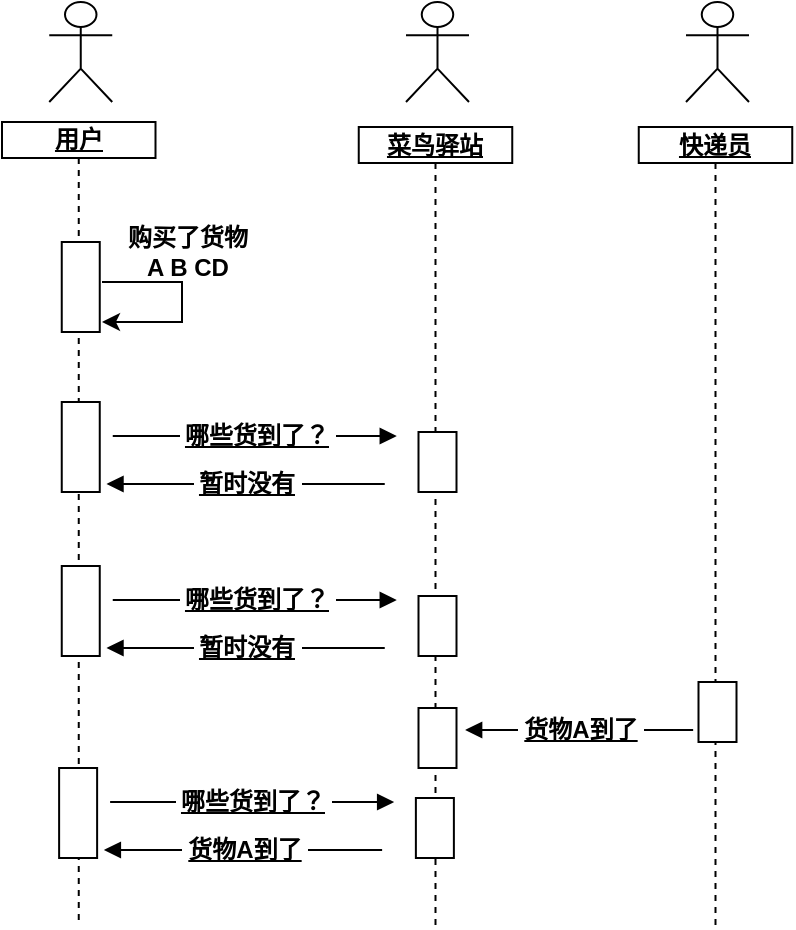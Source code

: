 <mxfile version="21.6.8" type="device">
  <diagram name="第 1 页" id="Wt0ZtalrwbUOLq27GGRq">
    <mxGraphModel dx="794" dy="474" grid="1" gridSize="10" guides="1" tooltips="1" connect="1" arrows="1" fold="1" page="1" pageScale="1" pageWidth="827" pageHeight="1169" math="0" shadow="0">
      <root>
        <mxCell id="0" />
        <mxCell id="1" parent="0" />
        <mxCell id="nPia2z7U6q0bHjE6XJTF-1" style="shape=rect;fillColor=none;strokeColor=none;shadow=0;strokeWidth=1;opacity=100.0;gliffyId=10;" vertex="1" parent="1">
          <mxGeometry x="560" y="290" width="140" height="400" as="geometry" />
        </mxCell>
        <mxCell id="nPia2z7U6q0bHjE6XJTF-2" value="&lt;div style=&#39;width: 73.75px;height:auto;word-break: break-word;&#39;&gt;&lt;div align=&quot;center&quot;&gt;&lt;span style=&quot;font-size: 12px; font-family: Arial; white-space: pre-wrap; font-weight: bold; text-decoration: underline; line-height: 14px; color: rgb(0, 0, 0);&quot;&gt;用户&lt;/span&gt;&lt;/div&gt;&lt;/div&gt;" style="shape=rect;shadow=0;strokeWidth=1;fillColor=#FFFFFF;strokeColor=#000000;opacity=100.0;html=1;nl2Br=0;verticalAlign=top;align=center;spacingLeft=0.0;spacingRight=0;spacingTop=-5.0;spacingBottom=2;whiteSpace=wrap;gliffyId=11;" vertex="1" parent="nPia2z7U6q0bHjE6XJTF-1">
          <mxGeometry width="76.75" height="18" as="geometry" />
        </mxCell>
        <mxCell id="nPia2z7U6q0bHjE6XJTF-3" style="shape=line;direction=south;dashed=1;shadow=0;strokeWidth=1;fillColor=#FFFFFF;strokeColor=#000000;opacity=100.0;gliffyId=13;" vertex="1" parent="nPia2z7U6q0bHjE6XJTF-1">
          <mxGeometry y="18" width="76.75" height="382" as="geometry" />
        </mxCell>
        <mxCell id="nPia2z7U6q0bHjE6XJTF-41" value="" style="endArrow=classic;html=1;rounded=0;" edge="1" parent="nPia2z7U6q0bHjE6XJTF-1">
          <mxGeometry width="50" height="50" relative="1" as="geometry">
            <mxPoint x="50" y="80" as="sourcePoint" />
            <mxPoint x="50" y="100" as="targetPoint" />
            <Array as="points">
              <mxPoint x="90" y="80" />
              <mxPoint x="90" y="100" />
            </Array>
          </mxGeometry>
        </mxCell>
        <mxCell id="nPia2z7U6q0bHjE6XJTF-42" value="&lt;b&gt;购买了货物 A B CD&lt;/b&gt;" style="text;html=1;strokeColor=none;fillColor=none;align=center;verticalAlign=middle;whiteSpace=wrap;rounded=0;" vertex="1" parent="nPia2z7U6q0bHjE6XJTF-1">
          <mxGeometry x="58" y="50" width="70" height="30" as="geometry" />
        </mxCell>
        <mxCell id="nPia2z7U6q0bHjE6XJTF-4" style="shape=umlActor;verticalLabelPosition=bottom;verticalAlign=bottom;shadow=0;strokeWidth=1;fillColor=#FFFFFF;strokeColor=#000000;opacity=100.0;gliffyId=9;" vertex="1" parent="1">
          <mxGeometry x="583.625" y="230" width="31.5" height="50" as="geometry" />
        </mxCell>
        <mxCell id="nPia2z7U6q0bHjE6XJTF-5" style="shape=rect;fillColor=none;strokeColor=none;shadow=0;strokeWidth=1;opacity=100.0;gliffyId=5;" vertex="1" parent="1">
          <mxGeometry x="878.375" y="292.5" width="76.75" height="400" as="geometry" />
        </mxCell>
        <mxCell id="nPia2z7U6q0bHjE6XJTF-6" value="&lt;div style=&#39;width: 73.75px;height:auto;word-break: break-word;&#39;&gt;&lt;div align=&quot;center&quot;&gt;&lt;span style=&quot;font-size: 12px; font-family: Arial; white-space: pre-wrap; font-weight: bold; text-decoration: underline; line-height: 14px; color: rgb(0, 0, 0);&quot;&gt;快递员&lt;/span&gt;&lt;/div&gt;&lt;/div&gt;" style="shape=rect;shadow=0;strokeWidth=1;fillColor=#FFFFFF;strokeColor=#000000;opacity=100.0;html=1;nl2Br=0;verticalAlign=top;align=center;spacingLeft=0.0;spacingRight=0;spacingTop=-5.0;spacingBottom=2;whiteSpace=wrap;gliffyId=6;" vertex="1" parent="nPia2z7U6q0bHjE6XJTF-5">
          <mxGeometry width="76.75" height="18" as="geometry" />
        </mxCell>
        <mxCell id="nPia2z7U6q0bHjE6XJTF-7" style="shape=line;direction=south;dashed=1;shadow=0;strokeWidth=1;fillColor=#FFFFFF;strokeColor=#000000;opacity=100.0;gliffyId=8;" vertex="1" parent="nPia2z7U6q0bHjE6XJTF-5">
          <mxGeometry y="18" width="76.75" height="382" as="geometry" />
        </mxCell>
        <mxCell id="nPia2z7U6q0bHjE6XJTF-8" style="shape=umlActor;verticalLabelPosition=bottom;verticalAlign=bottom;shadow=0;strokeWidth=1;fillColor=#FFFFFF;strokeColor=#000000;opacity=100.0;gliffyId=4;" vertex="1" parent="1">
          <mxGeometry x="902" y="230" width="31.5" height="50" as="geometry" />
        </mxCell>
        <mxCell id="nPia2z7U6q0bHjE6XJTF-9" style="shape=rect;shadow=0;strokeWidth=1;fillColor=#FFFFFF;strokeColor=#000000;opacity=100.0;gliffyId=19;" vertex="1" parent="1">
          <mxGeometry x="589.875" y="350" width="19" height="45" as="geometry" />
        </mxCell>
        <mxCell id="nPia2z7U6q0bHjE6XJTF-14" style="shape=rect;shadow=0;strokeWidth=1;fillColor=#FFFFFF;strokeColor=#000000;opacity=100.0;gliffyId=37;" vertex="1" parent="1">
          <mxGeometry x="589.875" y="430" width="19" height="45" as="geometry" />
        </mxCell>
        <mxCell id="nPia2z7U6q0bHjE6XJTF-15" style="shape=filledEdge;strokeWidth=1;strokeColor=#000000;fillColor=none;startArrow=none;startFill=0;startSize=6;endArrow=block;endFill=1;endSize=6;rounded=0;html=1;nl2Br=0;gliffyId=35;edgeStyle=orthogonalEdgeStyle;" edge="1" parent="1">
          <mxGeometry width="100" height="100" relative="1" as="geometry">
            <mxPoint x="615.375" y="447" as="sourcePoint" />
            <mxPoint x="757.389" y="447" as="targetPoint" />
          </mxGeometry>
        </mxCell>
        <mxCell id="nPia2z7U6q0bHjE6XJTF-16" value="&lt;div style=&#39;width: 78.0px;height:auto;word-break: break-word;&#39;&gt;&lt;div align=&quot;center&quot;&gt;&lt;span style=&quot;font-size: 12px; font-family: Arial; white-space: pre-wrap; font-weight: bold; text-decoration: underline; line-height: 14px; color: rgb(0, 0, 0);&quot;&gt;哪些货到了？&lt;/span&gt;&lt;/div&gt;&lt;/div&gt;" style="text;html=1;nl2Br=0;points=[];labelBackgroundColor=#FFFFFF;html=1;nl2Br=0;verticalAlign=middle;align=center;spacingLeft=0.0;spacingRight=0;gliffyId=36;" vertex="1" parent="nPia2z7U6q0bHjE6XJTF-15">
          <mxGeometry relative="1" as="geometry">
            <mxPoint as="offset" />
          </mxGeometry>
        </mxCell>
        <mxCell id="nPia2z7U6q0bHjE6XJTF-17" style="shape=filledEdge;strokeWidth=1;strokeColor=#000000;fillColor=none;startArrow=none;startFill=0;startSize=6;endArrow=block;endFill=1;endSize=6;rounded=0;html=1;nl2Br=0;gliffyId=32;edgeStyle=orthogonalEdgeStyle;" edge="1" parent="1">
          <mxGeometry width="100" height="100" relative="1" as="geometry">
            <mxPoint x="751.375" y="471" as="sourcePoint" />
            <mxPoint x="612.246" y="471" as="targetPoint" />
          </mxGeometry>
        </mxCell>
        <mxCell id="nPia2z7U6q0bHjE6XJTF-18" value="&lt;div style=&#39;width: 54.0px;height:auto;word-break: break-word;&#39;&gt;&lt;div align=&quot;center&quot;&gt;&lt;span style=&quot;font-size: 12px; font-family: Arial; white-space: pre-wrap; font-weight: bold; text-decoration: underline; line-height: 14px; color: rgb(0, 0, 0);&quot;&gt;暂时没有&lt;/span&gt;&lt;/div&gt;&lt;/div&gt;" style="text;html=1;nl2Br=0;points=[];labelBackgroundColor=#FFFFFF;html=1;nl2Br=0;verticalAlign=middle;align=center;spacingLeft=0.0;spacingRight=0;gliffyId=33;" vertex="1" parent="nPia2z7U6q0bHjE6XJTF-17">
          <mxGeometry relative="1" as="geometry">
            <mxPoint as="offset" />
          </mxGeometry>
        </mxCell>
        <mxCell id="nPia2z7U6q0bHjE6XJTF-19" style="shape=rect;shadow=0;strokeWidth=1;fillColor=#FFFFFF;strokeColor=#000000;opacity=100.0;gliffyId=31;" vertex="1" parent="1">
          <mxGeometry x="589.875" y="512" width="19" height="45" as="geometry" />
        </mxCell>
        <mxCell id="nPia2z7U6q0bHjE6XJTF-20" style="shape=filledEdge;strokeWidth=1;strokeColor=#000000;fillColor=none;startArrow=none;startFill=0;startSize=6;endArrow=block;endFill=1;endSize=6;rounded=0;html=1;nl2Br=0;gliffyId=29;edgeStyle=orthogonalEdgeStyle;" edge="1" parent="1">
          <mxGeometry width="100" height="100" relative="1" as="geometry">
            <mxPoint x="615.375" y="529" as="sourcePoint" />
            <mxPoint x="757.389" y="529" as="targetPoint" />
          </mxGeometry>
        </mxCell>
        <mxCell id="nPia2z7U6q0bHjE6XJTF-21" value="&lt;div style=&#39;width: 78.0px;height:auto;word-break: break-word;&#39;&gt;&lt;div align=&quot;center&quot;&gt;&lt;span style=&quot;font-size: 12px; font-family: Arial; white-space: pre-wrap; font-weight: bold; text-decoration: underline; line-height: 14px; color: rgb(0, 0, 0);&quot;&gt;哪些货到了？&lt;/span&gt;&lt;/div&gt;&lt;/div&gt;" style="text;html=1;nl2Br=0;points=[];labelBackgroundColor=#FFFFFF;html=1;nl2Br=0;verticalAlign=middle;align=center;spacingLeft=0.0;spacingRight=0;gliffyId=30;" vertex="1" parent="nPia2z7U6q0bHjE6XJTF-20">
          <mxGeometry relative="1" as="geometry">
            <mxPoint as="offset" />
          </mxGeometry>
        </mxCell>
        <mxCell id="nPia2z7U6q0bHjE6XJTF-22" style="shape=filledEdge;strokeWidth=1;strokeColor=#000000;fillColor=none;startArrow=none;startFill=0;startSize=6;endArrow=block;endFill=1;endSize=6;rounded=0;html=1;nl2Br=0;gliffyId=26;edgeStyle=orthogonalEdgeStyle;" edge="1" parent="1">
          <mxGeometry width="100" height="100" relative="1" as="geometry">
            <mxPoint x="751.375" y="553" as="sourcePoint" />
            <mxPoint x="612.246" y="553" as="targetPoint" />
          </mxGeometry>
        </mxCell>
        <mxCell id="nPia2z7U6q0bHjE6XJTF-23" value="&lt;div style=&#39;width: 54.0px;height:auto;word-break: break-word;&#39;&gt;&lt;div align=&quot;center&quot;&gt;&lt;span style=&quot;font-size: 12px; font-family: Arial; white-space: pre-wrap; font-weight: bold; text-decoration: underline; line-height: 14px; color: rgb(0, 0, 0);&quot;&gt;暂时没有&lt;/span&gt;&lt;/div&gt;&lt;/div&gt;" style="text;html=1;nl2Br=0;points=[];labelBackgroundColor=#FFFFFF;html=1;nl2Br=0;verticalAlign=middle;align=center;spacingLeft=0.0;spacingRight=0;gliffyId=27;" vertex="1" parent="nPia2z7U6q0bHjE6XJTF-22">
          <mxGeometry relative="1" as="geometry">
            <mxPoint as="offset" />
          </mxGeometry>
        </mxCell>
        <mxCell id="nPia2z7U6q0bHjE6XJTF-24" style="shape=rect;shadow=0;strokeWidth=1;fillColor=#FFFFFF;strokeColor=#000000;opacity=100.0;gliffyId=25;" vertex="1" parent="1">
          <mxGeometry x="588.562" y="613" width="19" height="45" as="geometry" />
        </mxCell>
        <mxCell id="nPia2z7U6q0bHjE6XJTF-25" style="shape=filledEdge;strokeWidth=1;strokeColor=#000000;fillColor=none;startArrow=none;startFill=0;startSize=6;endArrow=block;endFill=1;endSize=6;rounded=0;html=1;nl2Br=0;gliffyId=23;edgeStyle=orthogonalEdgeStyle;" edge="1" parent="1">
          <mxGeometry width="100" height="100" relative="1" as="geometry">
            <mxPoint x="614.062" y="630" as="sourcePoint" />
            <mxPoint x="756.077" y="630" as="targetPoint" />
          </mxGeometry>
        </mxCell>
        <mxCell id="nPia2z7U6q0bHjE6XJTF-26" value="&lt;div style=&#39;width: 78.0px;height:auto;word-break: break-word;&#39;&gt;&lt;div align=&quot;center&quot;&gt;&lt;span style=&quot;font-size: 12px; font-family: Arial; white-space: pre-wrap; font-weight: bold; text-decoration: underline; line-height: 14px; color: rgb(0, 0, 0);&quot;&gt;哪些货到了？&lt;/span&gt;&lt;/div&gt;&lt;/div&gt;" style="text;html=1;nl2Br=0;points=[];labelBackgroundColor=#FFFFFF;html=1;nl2Br=0;verticalAlign=middle;align=center;spacingLeft=0.0;spacingRight=0;gliffyId=24;" vertex="1" parent="nPia2z7U6q0bHjE6XJTF-25">
          <mxGeometry relative="1" as="geometry">
            <mxPoint as="offset" />
          </mxGeometry>
        </mxCell>
        <mxCell id="nPia2z7U6q0bHjE6XJTF-27" style="shape=rect;shadow=0;strokeWidth=1;fillColor=#FFFFFF;strokeColor=#000000;opacity=100.0;gliffyId=22;" vertex="1" parent="1">
          <mxGeometry x="908.25" y="570" width="19" height="30" as="geometry" />
        </mxCell>
        <mxCell id="nPia2z7U6q0bHjE6XJTF-28" style="shape=filledEdge;strokeWidth=1;strokeColor=#000000;fillColor=none;startArrow=none;startFill=0;startSize=6;endArrow=block;endFill=1;endSize=6;rounded=0;html=1;nl2Br=0;gliffyId=20;edgeStyle=orthogonalEdgeStyle;" edge="1" parent="1">
          <mxGeometry width="100" height="100" relative="1" as="geometry">
            <mxPoint x="750.062" y="654" as="sourcePoint" />
            <mxPoint x="610.933" y="654" as="targetPoint" />
          </mxGeometry>
        </mxCell>
        <mxCell id="nPia2z7U6q0bHjE6XJTF-29" value="&lt;div style=&#39;width: 63.0px;height:auto;word-break: break-word;&#39;&gt;&lt;div align=&quot;center&quot;&gt;&lt;span style=&quot;font-size: 12px; font-family: Arial; white-space: pre-wrap; font-weight: bold; text-decoration: underline; line-height: 14px; color: rgb(0, 0, 0);&quot;&gt;货物A到了&lt;/span&gt;&lt;/div&gt;&lt;/div&gt;" style="text;html=1;nl2Br=0;points=[];labelBackgroundColor=#FFFFFF;html=1;nl2Br=0;verticalAlign=middle;align=center;spacingLeft=0.0;spacingRight=0;gliffyId=21;" vertex="1" parent="nPia2z7U6q0bHjE6XJTF-28">
          <mxGeometry relative="1" as="geometry">
            <mxPoint as="offset" />
          </mxGeometry>
        </mxCell>
        <mxCell id="nPia2z7U6q0bHjE6XJTF-30" style="shape=rect;fillColor=none;strokeColor=none;shadow=0;strokeWidth=1;opacity=100.0;gliffyId=48;" vertex="1" parent="1">
          <mxGeometry x="738.375" y="292.5" width="76.75" height="400" as="geometry" />
        </mxCell>
        <mxCell id="nPia2z7U6q0bHjE6XJTF-31" value="&lt;div style=&#39;width: 73.75px;height:auto;word-break: break-word;&#39;&gt;&lt;div align=&quot;center&quot;&gt;&lt;span style=&quot;font-size: 12px; font-family: Arial; white-space: pre-wrap; font-weight: bold; text-decoration: underline; line-height: 14px; color: rgb(0, 0, 0);&quot;&gt;菜鸟驿站&lt;/span&gt;&lt;/div&gt;&lt;/div&gt;" style="shape=rect;shadow=0;strokeWidth=1;fillColor=#FFFFFF;strokeColor=#000000;opacity=100.0;html=1;nl2Br=0;verticalAlign=top;align=center;spacingLeft=0.0;spacingRight=0;spacingTop=-5.0;spacingBottom=2;whiteSpace=wrap;gliffyId=49;" vertex="1" parent="nPia2z7U6q0bHjE6XJTF-30">
          <mxGeometry width="76.75" height="18" as="geometry" />
        </mxCell>
        <mxCell id="nPia2z7U6q0bHjE6XJTF-32" style="shape=line;direction=south;dashed=1;shadow=0;strokeWidth=1;fillColor=#FFFFFF;strokeColor=#000000;opacity=100.0;gliffyId=51;" vertex="1" parent="nPia2z7U6q0bHjE6XJTF-30">
          <mxGeometry y="18" width="76.75" height="382" as="geometry" />
        </mxCell>
        <mxCell id="nPia2z7U6q0bHjE6XJTF-33" style="shape=umlActor;verticalLabelPosition=bottom;verticalAlign=bottom;shadow=0;strokeWidth=1;fillColor=#FFFFFF;strokeColor=#000000;opacity=100.0;gliffyId=47;" vertex="1" parent="1">
          <mxGeometry x="762" y="230" width="31.5" height="50" as="geometry" />
        </mxCell>
        <mxCell id="nPia2z7U6q0bHjE6XJTF-35" style="shape=rect;shadow=0;strokeWidth=1;fillColor=#FFFFFF;strokeColor=#000000;opacity=100.0;gliffyId=45;" vertex="1" parent="1">
          <mxGeometry x="768.25" y="445" width="19" height="30" as="geometry" />
        </mxCell>
        <mxCell id="nPia2z7U6q0bHjE6XJTF-36" style="shape=rect;shadow=0;strokeWidth=1;fillColor=#FFFFFF;strokeColor=#000000;opacity=100.0;gliffyId=44;" vertex="1" parent="1">
          <mxGeometry x="768.25" y="527" width="19" height="30" as="geometry" />
        </mxCell>
        <mxCell id="nPia2z7U6q0bHjE6XJTF-37" style="shape=rect;shadow=0;strokeWidth=1;fillColor=#FFFFFF;strokeColor=#000000;opacity=100.0;gliffyId=43;" vertex="1" parent="1">
          <mxGeometry x="766.938" y="628" width="19" height="30" as="geometry" />
        </mxCell>
        <mxCell id="nPia2z7U6q0bHjE6XJTF-38" style="shape=rect;shadow=0;strokeWidth=1;fillColor=#FFFFFF;strokeColor=#000000;opacity=100.0;gliffyId=56;" vertex="1" parent="1">
          <mxGeometry x="768.25" y="583" width="19" height="30" as="geometry" />
        </mxCell>
        <mxCell id="nPia2z7U6q0bHjE6XJTF-39" style="shape=filledEdge;strokeWidth=1;strokeColor=#000000;fillColor=none;startArrow=none;startFill=0;startSize=6;endArrow=block;endFill=1;endSize=6;rounded=0;html=1;nl2Br=0;gliffyId=57;edgeStyle=orthogonalEdgeStyle;" edge="1" parent="1">
          <mxGeometry width="100" height="100" relative="1" as="geometry">
            <mxPoint x="905.568" y="594" as="sourcePoint" />
            <mxPoint x="791.562" y="594" as="targetPoint" />
          </mxGeometry>
        </mxCell>
        <mxCell id="nPia2z7U6q0bHjE6XJTF-40" value="&lt;div style=&#39;width: 63.0px;height:auto;word-break: break-word;&#39;&gt;&lt;div align=&quot;center&quot;&gt;&lt;span style=&quot;font-size: 12px; font-family: Arial; white-space: pre-wrap; font-weight: bold; text-decoration: underline; line-height: 14px; color: rgb(0, 0, 0);&quot;&gt;货物A到了&lt;/span&gt;&lt;/div&gt;&lt;/div&gt;" style="text;html=1;nl2Br=0;points=[];labelBackgroundColor=#FFFFFF;html=1;nl2Br=0;verticalAlign=middle;align=center;spacingLeft=0.0;spacingRight=0;gliffyId=58;" vertex="1" parent="nPia2z7U6q0bHjE6XJTF-39">
          <mxGeometry relative="1" as="geometry">
            <mxPoint as="offset" />
          </mxGeometry>
        </mxCell>
      </root>
    </mxGraphModel>
  </diagram>
</mxfile>
